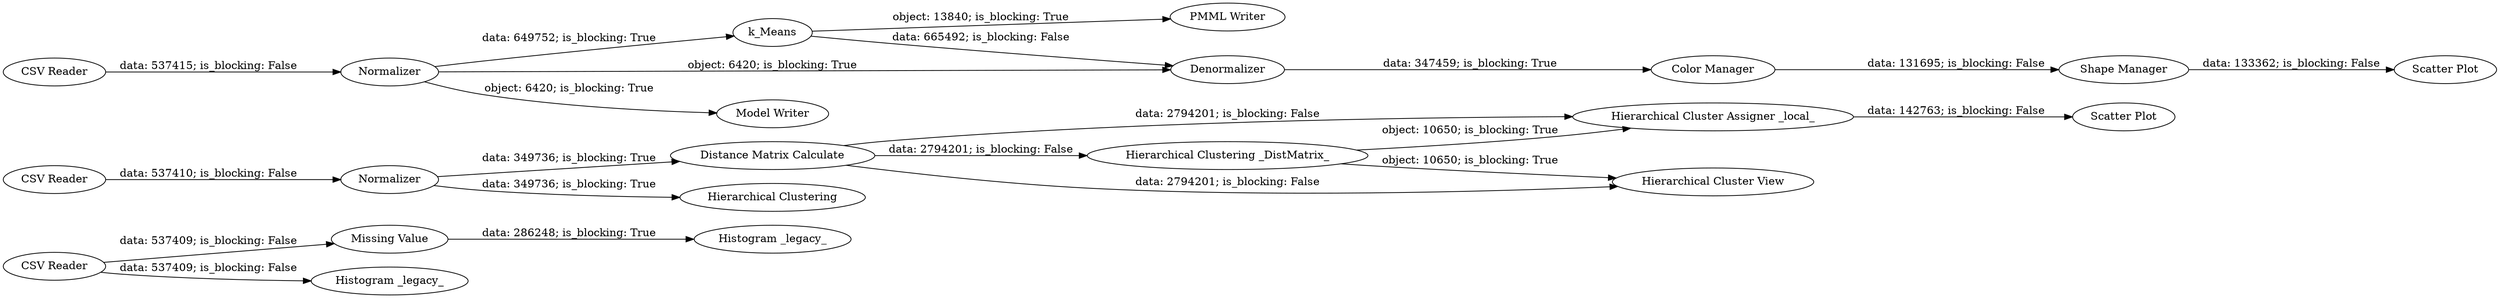 digraph {
	"7702906044752267086_4" [label="Missing Value"]
	"7702906044752267086_12" [label="Hierarchical Cluster Assigner _local_"]
	"7702906044752267086_15" [label="Scatter Plot"]
	"7702906044752267086_16" [label="CSV Reader"]
	"7702906044752267086_7" [label=Normalizer]
	"7702906044752267086_17" [label=Normalizer]
	"7702906044752267086_22" [label="Color Manager"]
	"7702906044752267086_13" [label="Hierarchical Clustering _DistMatrix_"]
	"7702906044752267086_5" [label="CSV Reader"]
	"7702906044752267086_11" [label="Hierarchical Cluster View"]
	"7702906044752267086_23" [label="Shape Manager"]
	"7702906044752267086_19" [label=k_Means]
	"7702906044752267086_8" [label="Distance Matrix Calculate"]
	"7702906044752267086_1" [label="CSV Reader"]
	"7702906044752267086_2" [label="Histogram _legacy_"]
	"7702906044752267086_24" [label="Scatter Plot"]
	"7702906044752267086_3" [label="Histogram _legacy_"]
	"7702906044752267086_20" [label="PMML Writer"]
	"7702906044752267086_21" [label=Denormalizer]
	"7702906044752267086_18" [label="Model Writer"]
	"7702906044752267086_14" [label="Hierarchical Clustering"]
	"7702906044752267086_1" -> "7702906044752267086_4" [label="data: 537409; is_blocking: False"]
	"7702906044752267086_8" -> "7702906044752267086_13" [label="data: 2794201; is_blocking: False"]
	"7702906044752267086_7" -> "7702906044752267086_8" [label="data: 349736; is_blocking: True"]
	"7702906044752267086_17" -> "7702906044752267086_18" [label="object: 6420; is_blocking: True"]
	"7702906044752267086_17" -> "7702906044752267086_21" [label="object: 6420; is_blocking: True"]
	"7702906044752267086_16" -> "7702906044752267086_17" [label="data: 537415; is_blocking: False"]
	"7702906044752267086_8" -> "7702906044752267086_12" [label="data: 2794201; is_blocking: False"]
	"7702906044752267086_7" -> "7702906044752267086_14" [label="data: 349736; is_blocking: True"]
	"7702906044752267086_13" -> "7702906044752267086_11" [label="object: 10650; is_blocking: True"]
	"7702906044752267086_19" -> "7702906044752267086_20" [label="object: 13840; is_blocking: True"]
	"7702906044752267086_23" -> "7702906044752267086_24" [label="data: 133362; is_blocking: False"]
	"7702906044752267086_1" -> "7702906044752267086_2" [label="data: 537409; is_blocking: False"]
	"7702906044752267086_8" -> "7702906044752267086_11" [label="data: 2794201; is_blocking: False"]
	"7702906044752267086_19" -> "7702906044752267086_21" [label="data: 665492; is_blocking: False"]
	"7702906044752267086_5" -> "7702906044752267086_7" [label="data: 537410; is_blocking: False"]
	"7702906044752267086_13" -> "7702906044752267086_12" [label="object: 10650; is_blocking: True"]
	"7702906044752267086_12" -> "7702906044752267086_15" [label="data: 142763; is_blocking: False"]
	"7702906044752267086_4" -> "7702906044752267086_3" [label="data: 286248; is_blocking: True"]
	"7702906044752267086_22" -> "7702906044752267086_23" [label="data: 131695; is_blocking: False"]
	"7702906044752267086_17" -> "7702906044752267086_19" [label="data: 649752; is_blocking: True"]
	"7702906044752267086_21" -> "7702906044752267086_22" [label="data: 347459; is_blocking: True"]
	rankdir=LR
}
